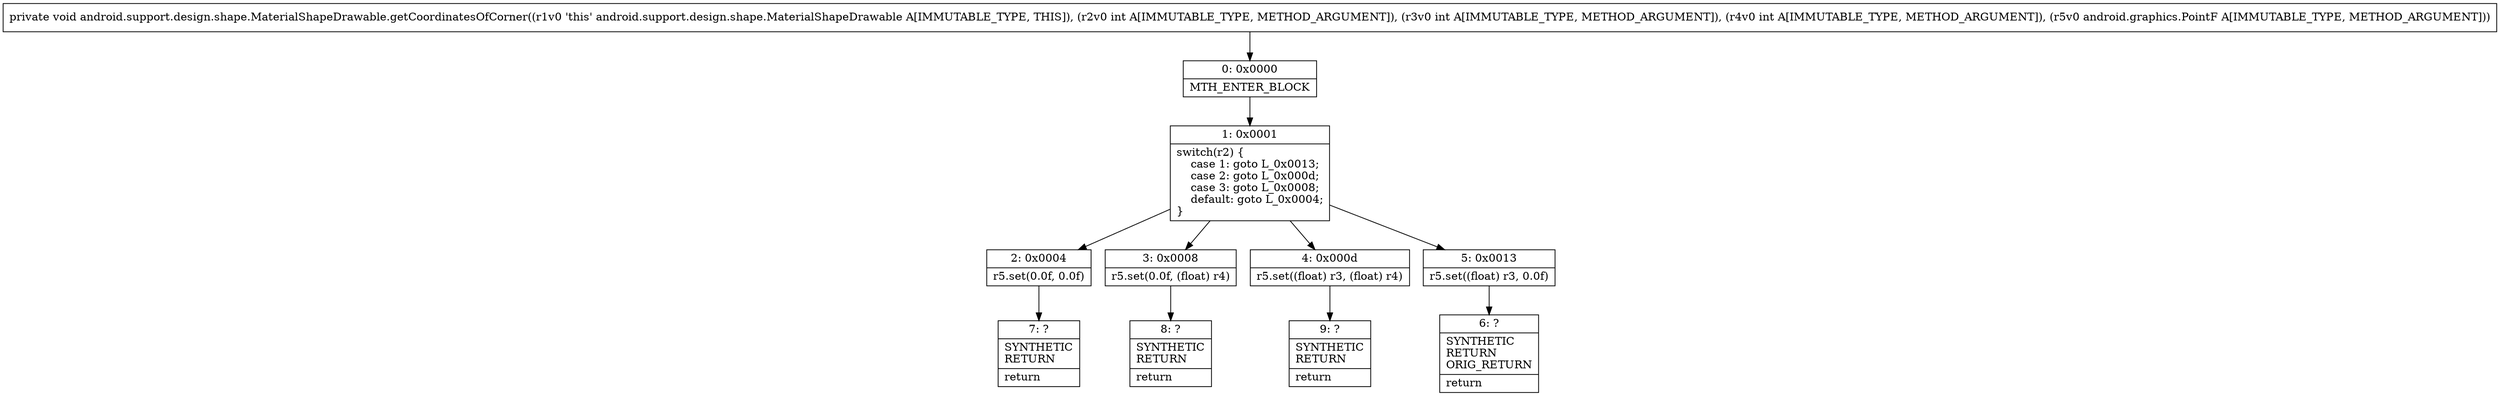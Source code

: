 digraph "CFG forandroid.support.design.shape.MaterialShapeDrawable.getCoordinatesOfCorner(IIILandroid\/graphics\/PointF;)V" {
Node_0 [shape=record,label="{0\:\ 0x0000|MTH_ENTER_BLOCK\l}"];
Node_1 [shape=record,label="{1\:\ 0x0001|switch(r2) \{\l    case 1: goto L_0x0013;\l    case 2: goto L_0x000d;\l    case 3: goto L_0x0008;\l    default: goto L_0x0004;\l\}\l}"];
Node_2 [shape=record,label="{2\:\ 0x0004|r5.set(0.0f, 0.0f)\l}"];
Node_3 [shape=record,label="{3\:\ 0x0008|r5.set(0.0f, (float) r4)\l}"];
Node_4 [shape=record,label="{4\:\ 0x000d|r5.set((float) r3, (float) r4)\l}"];
Node_5 [shape=record,label="{5\:\ 0x0013|r5.set((float) r3, 0.0f)\l}"];
Node_6 [shape=record,label="{6\:\ ?|SYNTHETIC\lRETURN\lORIG_RETURN\l|return\l}"];
Node_7 [shape=record,label="{7\:\ ?|SYNTHETIC\lRETURN\l|return\l}"];
Node_8 [shape=record,label="{8\:\ ?|SYNTHETIC\lRETURN\l|return\l}"];
Node_9 [shape=record,label="{9\:\ ?|SYNTHETIC\lRETURN\l|return\l}"];
MethodNode[shape=record,label="{private void android.support.design.shape.MaterialShapeDrawable.getCoordinatesOfCorner((r1v0 'this' android.support.design.shape.MaterialShapeDrawable A[IMMUTABLE_TYPE, THIS]), (r2v0 int A[IMMUTABLE_TYPE, METHOD_ARGUMENT]), (r3v0 int A[IMMUTABLE_TYPE, METHOD_ARGUMENT]), (r4v0 int A[IMMUTABLE_TYPE, METHOD_ARGUMENT]), (r5v0 android.graphics.PointF A[IMMUTABLE_TYPE, METHOD_ARGUMENT])) }"];
MethodNode -> Node_0;
Node_0 -> Node_1;
Node_1 -> Node_2;
Node_1 -> Node_3;
Node_1 -> Node_4;
Node_1 -> Node_5;
Node_2 -> Node_7;
Node_3 -> Node_8;
Node_4 -> Node_9;
Node_5 -> Node_6;
}


